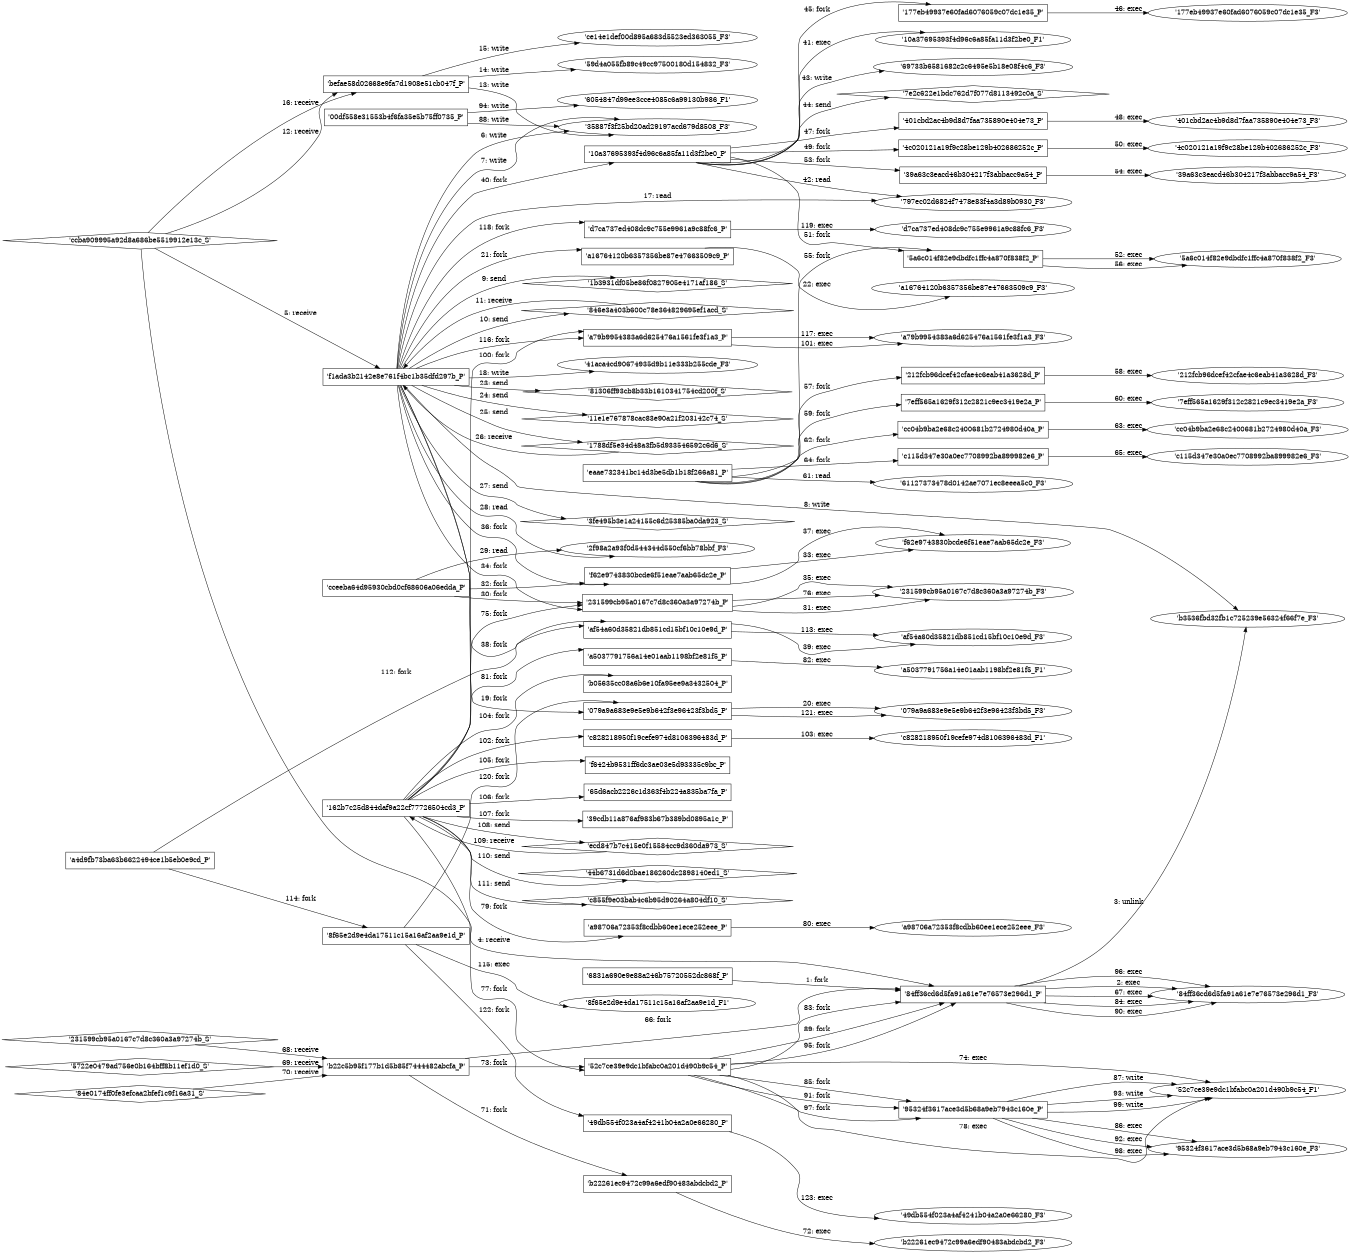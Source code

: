 digraph "D:\Learning\Paper\apt\基于CTI的攻击预警\Dataset\攻击图\ASGfromALLCTI\Microsoft Patch Tuesday  - July 2017.dot" {
rankdir="LR"
size="9"
fixedsize="false"
splines="true"
nodesep=0.3
ranksep=0
fontsize=10
overlap="scalexy"
engine= "neato"
	"'6831a690e9e88a246b75720552dc868f_P'" [node_type=Process shape=box]
	"'84ff36cd6d5fa91a61e7e76573e296d1_P'" [node_type=Process shape=box]
	"'6831a690e9e88a246b75720552dc868f_P'" -> "'84ff36cd6d5fa91a61e7e76573e296d1_P'" [label="1: fork"]
	"'84ff36cd6d5fa91a61e7e76573e296d1_P'" [node_type=Process shape=box]
	"'84ff36cd6d5fa91a61e7e76573e296d1_F3'" [node_type=File shape=ellipse]
	"'84ff36cd6d5fa91a61e7e76573e296d1_P'" -> "'84ff36cd6d5fa91a61e7e76573e296d1_F3'" [label="2: exec"]
	"'b3536fbd32fb1c725239e56324f66f7e_F3'" [node_type=file shape=ellipse]
	"'84ff36cd6d5fa91a61e7e76573e296d1_P'" [node_type=Process shape=box]
	"'84ff36cd6d5fa91a61e7e76573e296d1_P'" -> "'b3536fbd32fb1c725239e56324f66f7e_F3'" [label="3: unlink"]
	"'84ff36cd6d5fa91a61e7e76573e296d1_P'" [node_type=Process shape=box]
	"'ccba909995a92d8a686be5519912e13c_S'" [node_type=Socket shape=diamond]
	"'ccba909995a92d8a686be5519912e13c_S'" -> "'84ff36cd6d5fa91a61e7e76573e296d1_P'" [label="4: receive"]
	"'f1ada3b2142e8e761f4bc1b35dfd297b_P'" [node_type=Process shape=box]
	"'ccba909995a92d8a686be5519912e13c_S'" [node_type=Socket shape=diamond]
	"'ccba909995a92d8a686be5519912e13c_S'" -> "'f1ada3b2142e8e761f4bc1b35dfd297b_P'" [label="5: receive"]
	"'35887f3f25bd20ad29197acd679d8508_F3'" [node_type=file shape=ellipse]
	"'f1ada3b2142e8e761f4bc1b35dfd297b_P'" [node_type=Process shape=box]
	"'f1ada3b2142e8e761f4bc1b35dfd297b_P'" -> "'35887f3f25bd20ad29197acd679d8508_F3'" [label="6: write"]
	"'35887f3f25bd20ad29197acd679d8508_F3'" [node_type=file shape=ellipse]
	"'f1ada3b2142e8e761f4bc1b35dfd297b_P'" [node_type=Process shape=box]
	"'f1ada3b2142e8e761f4bc1b35dfd297b_P'" -> "'35887f3f25bd20ad29197acd679d8508_F3'" [label="7: write"]
	"'b3536fbd32fb1c725239e56324f66f7e_F3'" [node_type=file shape=ellipse]
	"'f1ada3b2142e8e761f4bc1b35dfd297b_P'" [node_type=Process shape=box]
	"'f1ada3b2142e8e761f4bc1b35dfd297b_P'" -> "'b3536fbd32fb1c725239e56324f66f7e_F3'" [label="8: write"]
	"'1b3931df05be86f0827905e4171af186_S'" [node_type=Socket shape=diamond]
	"'f1ada3b2142e8e761f4bc1b35dfd297b_P'" [node_type=Process shape=box]
	"'f1ada3b2142e8e761f4bc1b35dfd297b_P'" -> "'1b3931df05be86f0827905e4171af186_S'" [label="9: send"]
	"'846e3a403b600c78e364829695ef1acd_S'" [node_type=Socket shape=diamond]
	"'f1ada3b2142e8e761f4bc1b35dfd297b_P'" [node_type=Process shape=box]
	"'f1ada3b2142e8e761f4bc1b35dfd297b_P'" -> "'846e3a403b600c78e364829695ef1acd_S'" [label="10: send"]
	"'846e3a403b600c78e364829695ef1acd_S'" -> "'f1ada3b2142e8e761f4bc1b35dfd297b_P'" [label="11: receive"]
	"'befae58d02668e9fa7d1908e51cb047f_P'" [node_type=Process shape=box]
	"'ccba909995a92d8a686be5519912e13c_S'" [node_type=Socket shape=diamond]
	"'ccba909995a92d8a686be5519912e13c_S'" -> "'befae58d02668e9fa7d1908e51cb047f_P'" [label="12: receive"]
	"'35887f3f25bd20ad29197acd679d8508_F3'" [node_type=file shape=ellipse]
	"'befae58d02668e9fa7d1908e51cb047f_P'" [node_type=Process shape=box]
	"'befae58d02668e9fa7d1908e51cb047f_P'" -> "'35887f3f25bd20ad29197acd679d8508_F3'" [label="13: write"]
	"'59d4a055fb89c49cc97500180d154832_F3'" [node_type=file shape=ellipse]
	"'befae58d02668e9fa7d1908e51cb047f_P'" [node_type=Process shape=box]
	"'befae58d02668e9fa7d1908e51cb047f_P'" -> "'59d4a055fb89c49cc97500180d154832_F3'" [label="14: write"]
	"'ce14e1def00d895a683d5523ed363055_F3'" [node_type=file shape=ellipse]
	"'befae58d02668e9fa7d1908e51cb047f_P'" [node_type=Process shape=box]
	"'befae58d02668e9fa7d1908e51cb047f_P'" -> "'ce14e1def00d895a683d5523ed363055_F3'" [label="15: write"]
	"'befae58d02668e9fa7d1908e51cb047f_P'" [node_type=Process shape=box]
	"'ccba909995a92d8a686be5519912e13c_S'" [node_type=Socket shape=diamond]
	"'ccba909995a92d8a686be5519912e13c_S'" -> "'befae58d02668e9fa7d1908e51cb047f_P'" [label="16: receive"]
	"'797ec02d6824f7478e83f4a3d89b0930_F3'" [node_type=file shape=ellipse]
	"'f1ada3b2142e8e761f4bc1b35dfd297b_P'" [node_type=Process shape=box]
	"'f1ada3b2142e8e761f4bc1b35dfd297b_P'" -> "'797ec02d6824f7478e83f4a3d89b0930_F3'" [label="17: read"]
	"'41aca4cd90674935d9b11e333b255cde_F3'" [node_type=file shape=ellipse]
	"'f1ada3b2142e8e761f4bc1b35dfd297b_P'" [node_type=Process shape=box]
	"'f1ada3b2142e8e761f4bc1b35dfd297b_P'" -> "'41aca4cd90674935d9b11e333b255cde_F3'" [label="18: write"]
	"'f1ada3b2142e8e761f4bc1b35dfd297b_P'" [node_type=Process shape=box]
	"'079a9a683e9e5e9b642f3e96423f3bd5_P'" [node_type=Process shape=box]
	"'f1ada3b2142e8e761f4bc1b35dfd297b_P'" -> "'079a9a683e9e5e9b642f3e96423f3bd5_P'" [label="19: fork"]
	"'079a9a683e9e5e9b642f3e96423f3bd5_P'" [node_type=Process shape=box]
	"'079a9a683e9e5e9b642f3e96423f3bd5_F3'" [node_type=File shape=ellipse]
	"'079a9a683e9e5e9b642f3e96423f3bd5_P'" -> "'079a9a683e9e5e9b642f3e96423f3bd5_F3'" [label="20: exec"]
	"'f1ada3b2142e8e761f4bc1b35dfd297b_P'" [node_type=Process shape=box]
	"'a16764120b6357356be87e47663509c9_P'" [node_type=Process shape=box]
	"'f1ada3b2142e8e761f4bc1b35dfd297b_P'" -> "'a16764120b6357356be87e47663509c9_P'" [label="21: fork"]
	"'a16764120b6357356be87e47663509c9_P'" [node_type=Process shape=box]
	"'a16764120b6357356be87e47663509c9_F3'" [node_type=File shape=ellipse]
	"'a16764120b6357356be87e47663509c9_P'" -> "'a16764120b6357356be87e47663509c9_F3'" [label="22: exec"]
	"'81306ff93cb8b33b1610341754cd200f_S'" [node_type=Socket shape=diamond]
	"'f1ada3b2142e8e761f4bc1b35dfd297b_P'" [node_type=Process shape=box]
	"'f1ada3b2142e8e761f4bc1b35dfd297b_P'" -> "'81306ff93cb8b33b1610341754cd200f_S'" [label="23: send"]
	"'11e1e767878cac83e90a21f203142c74_S'" [node_type=Socket shape=diamond]
	"'f1ada3b2142e8e761f4bc1b35dfd297b_P'" [node_type=Process shape=box]
	"'f1ada3b2142e8e761f4bc1b35dfd297b_P'" -> "'11e1e767878cac83e90a21f203142c74_S'" [label="24: send"]
	"'1788df5e34d48a3fb5d933546592c6d6_S'" [node_type=Socket shape=diamond]
	"'f1ada3b2142e8e761f4bc1b35dfd297b_P'" [node_type=Process shape=box]
	"'f1ada3b2142e8e761f4bc1b35dfd297b_P'" -> "'1788df5e34d48a3fb5d933546592c6d6_S'" [label="25: send"]
	"'1788df5e34d48a3fb5d933546592c6d6_S'" -> "'f1ada3b2142e8e761f4bc1b35dfd297b_P'" [label="26: receive"]
	"'3fe495b3e1a24155c6d25385ba0da923_S'" [node_type=Socket shape=diamond]
	"'f1ada3b2142e8e761f4bc1b35dfd297b_P'" [node_type=Process shape=box]
	"'f1ada3b2142e8e761f4bc1b35dfd297b_P'" -> "'3fe495b3e1a24155c6d25385ba0da923_S'" [label="27: send"]
	"'2f98a2a93f0d544344d550cf6bb78bbf_F3'" [node_type=file shape=ellipse]
	"'f1ada3b2142e8e761f4bc1b35dfd297b_P'" [node_type=Process shape=box]
	"'f1ada3b2142e8e761f4bc1b35dfd297b_P'" -> "'2f98a2a93f0d544344d550cf6bb78bbf_F3'" [label="28: read"]
	"'2f98a2a93f0d544344d550cf6bb78bbf_F3'" [node_type=file shape=ellipse]
	"'cceeba64d95930cbd0cf68606a06edda_P'" [node_type=Process shape=box]
	"'cceeba64d95930cbd0cf68606a06edda_P'" -> "'2f98a2a93f0d544344d550cf6bb78bbf_F3'" [label="29: read"]
	"'cceeba64d95930cbd0cf68606a06edda_P'" [node_type=Process shape=box]
	"'231599cb95a0167c7d8c360a3a97274b_P'" [node_type=Process shape=box]
	"'cceeba64d95930cbd0cf68606a06edda_P'" -> "'231599cb95a0167c7d8c360a3a97274b_P'" [label="30: fork"]
	"'231599cb95a0167c7d8c360a3a97274b_P'" [node_type=Process shape=box]
	"'231599cb95a0167c7d8c360a3a97274b_F3'" [node_type=File shape=ellipse]
	"'231599cb95a0167c7d8c360a3a97274b_P'" -> "'231599cb95a0167c7d8c360a3a97274b_F3'" [label="31: exec"]
	"'cceeba64d95930cbd0cf68606a06edda_P'" [node_type=Process shape=box]
	"'f62e9743830bcde6f51eae7aab65dc2e_P'" [node_type=Process shape=box]
	"'cceeba64d95930cbd0cf68606a06edda_P'" -> "'f62e9743830bcde6f51eae7aab65dc2e_P'" [label="32: fork"]
	"'f62e9743830bcde6f51eae7aab65dc2e_P'" [node_type=Process shape=box]
	"'f62e9743830bcde6f51eae7aab65dc2e_F3'" [node_type=File shape=ellipse]
	"'f62e9743830bcde6f51eae7aab65dc2e_P'" -> "'f62e9743830bcde6f51eae7aab65dc2e_F3'" [label="33: exec"]
	"'f1ada3b2142e8e761f4bc1b35dfd297b_P'" [node_type=Process shape=box]
	"'231599cb95a0167c7d8c360a3a97274b_P'" [node_type=Process shape=box]
	"'f1ada3b2142e8e761f4bc1b35dfd297b_P'" -> "'231599cb95a0167c7d8c360a3a97274b_P'" [label="34: fork"]
	"'231599cb95a0167c7d8c360a3a97274b_P'" [node_type=Process shape=box]
	"'231599cb95a0167c7d8c360a3a97274b_F3'" [node_type=File shape=ellipse]
	"'231599cb95a0167c7d8c360a3a97274b_P'" -> "'231599cb95a0167c7d8c360a3a97274b_F3'" [label="35: exec"]
	"'f1ada3b2142e8e761f4bc1b35dfd297b_P'" [node_type=Process shape=box]
	"'f62e9743830bcde6f51eae7aab65dc2e_P'" [node_type=Process shape=box]
	"'f1ada3b2142e8e761f4bc1b35dfd297b_P'" -> "'f62e9743830bcde6f51eae7aab65dc2e_P'" [label="36: fork"]
	"'f62e9743830bcde6f51eae7aab65dc2e_P'" [node_type=Process shape=box]
	"'f62e9743830bcde6f51eae7aab65dc2e_F3'" [node_type=File shape=ellipse]
	"'f62e9743830bcde6f51eae7aab65dc2e_P'" -> "'f62e9743830bcde6f51eae7aab65dc2e_F3'" [label="37: exec"]
	"'f1ada3b2142e8e761f4bc1b35dfd297b_P'" [node_type=Process shape=box]
	"'af54a60d35821db851cd15bf10c10e9d_P'" [node_type=Process shape=box]
	"'f1ada3b2142e8e761f4bc1b35dfd297b_P'" -> "'af54a60d35821db851cd15bf10c10e9d_P'" [label="38: fork"]
	"'af54a60d35821db851cd15bf10c10e9d_P'" [node_type=Process shape=box]
	"'af54a60d35821db851cd15bf10c10e9d_F3'" [node_type=File shape=ellipse]
	"'af54a60d35821db851cd15bf10c10e9d_P'" -> "'af54a60d35821db851cd15bf10c10e9d_F3'" [label="39: exec"]
	"'f1ada3b2142e8e761f4bc1b35dfd297b_P'" [node_type=Process shape=box]
	"'10a37695393f4d96c6a85fa11d3f2be0_P'" [node_type=Process shape=box]
	"'f1ada3b2142e8e761f4bc1b35dfd297b_P'" -> "'10a37695393f4d96c6a85fa11d3f2be0_P'" [label="40: fork"]
	"'10a37695393f4d96c6a85fa11d3f2be0_P'" [node_type=Process shape=box]
	"'10a37695393f4d96c6a85fa11d3f2be0_F1'" [node_type=File shape=ellipse]
	"'10a37695393f4d96c6a85fa11d3f2be0_P'" -> "'10a37695393f4d96c6a85fa11d3f2be0_F1'" [label="41: exec"]
	"'797ec02d6824f7478e83f4a3d89b0930_F3'" [node_type=file shape=ellipse]
	"'10a37695393f4d96c6a85fa11d3f2be0_P'" [node_type=Process shape=box]
	"'10a37695393f4d96c6a85fa11d3f2be0_P'" -> "'797ec02d6824f7478e83f4a3d89b0930_F3'" [label="42: read"]
	"'69733b6581682c2c6495e5b18e08f4c6_F3'" [node_type=file shape=ellipse]
	"'10a37695393f4d96c6a85fa11d3f2be0_P'" [node_type=Process shape=box]
	"'10a37695393f4d96c6a85fa11d3f2be0_P'" -> "'69733b6581682c2c6495e5b18e08f4c6_F3'" [label="43: write"]
	"'7e2c622e1bdc762d7f077d8113492c0a_S'" [node_type=Socket shape=diamond]
	"'10a37695393f4d96c6a85fa11d3f2be0_P'" [node_type=Process shape=box]
	"'10a37695393f4d96c6a85fa11d3f2be0_P'" -> "'7e2c622e1bdc762d7f077d8113492c0a_S'" [label="44: send"]
	"'10a37695393f4d96c6a85fa11d3f2be0_P'" [node_type=Process shape=box]
	"'177eb49937e60fad6076059c07dc1e35_P'" [node_type=Process shape=box]
	"'10a37695393f4d96c6a85fa11d3f2be0_P'" -> "'177eb49937e60fad6076059c07dc1e35_P'" [label="45: fork"]
	"'177eb49937e60fad6076059c07dc1e35_P'" [node_type=Process shape=box]
	"'177eb49937e60fad6076059c07dc1e35_F3'" [node_type=File shape=ellipse]
	"'177eb49937e60fad6076059c07dc1e35_P'" -> "'177eb49937e60fad6076059c07dc1e35_F3'" [label="46: exec"]
	"'10a37695393f4d96c6a85fa11d3f2be0_P'" [node_type=Process shape=box]
	"'401cbd2ac4b9d8d7faa735890e404e73_P'" [node_type=Process shape=box]
	"'10a37695393f4d96c6a85fa11d3f2be0_P'" -> "'401cbd2ac4b9d8d7faa735890e404e73_P'" [label="47: fork"]
	"'401cbd2ac4b9d8d7faa735890e404e73_P'" [node_type=Process shape=box]
	"'401cbd2ac4b9d8d7faa735890e404e73_F3'" [node_type=File shape=ellipse]
	"'401cbd2ac4b9d8d7faa735890e404e73_P'" -> "'401cbd2ac4b9d8d7faa735890e404e73_F3'" [label="48: exec"]
	"'10a37695393f4d96c6a85fa11d3f2be0_P'" [node_type=Process shape=box]
	"'4c020121a19f9c28be129b402686252c_P'" [node_type=Process shape=box]
	"'10a37695393f4d96c6a85fa11d3f2be0_P'" -> "'4c020121a19f9c28be129b402686252c_P'" [label="49: fork"]
	"'4c020121a19f9c28be129b402686252c_P'" [node_type=Process shape=box]
	"'4c020121a19f9c28be129b402686252c_F3'" [node_type=File shape=ellipse]
	"'4c020121a19f9c28be129b402686252c_P'" -> "'4c020121a19f9c28be129b402686252c_F3'" [label="50: exec"]
	"'10a37695393f4d96c6a85fa11d3f2be0_P'" [node_type=Process shape=box]
	"'5a6c014f82e9dbdfc1ffc4a870f838f2_P'" [node_type=Process shape=box]
	"'10a37695393f4d96c6a85fa11d3f2be0_P'" -> "'5a6c014f82e9dbdfc1ffc4a870f838f2_P'" [label="51: fork"]
	"'5a6c014f82e9dbdfc1ffc4a870f838f2_P'" [node_type=Process shape=box]
	"'5a6c014f82e9dbdfc1ffc4a870f838f2_F3'" [node_type=File shape=ellipse]
	"'5a6c014f82e9dbdfc1ffc4a870f838f2_P'" -> "'5a6c014f82e9dbdfc1ffc4a870f838f2_F3'" [label="52: exec"]
	"'10a37695393f4d96c6a85fa11d3f2be0_P'" [node_type=Process shape=box]
	"'39a63c3eacd46b304217f3abbacc9a54_P'" [node_type=Process shape=box]
	"'10a37695393f4d96c6a85fa11d3f2be0_P'" -> "'39a63c3eacd46b304217f3abbacc9a54_P'" [label="53: fork"]
	"'39a63c3eacd46b304217f3abbacc9a54_P'" [node_type=Process shape=box]
	"'39a63c3eacd46b304217f3abbacc9a54_F3'" [node_type=File shape=ellipse]
	"'39a63c3eacd46b304217f3abbacc9a54_P'" -> "'39a63c3eacd46b304217f3abbacc9a54_F3'" [label="54: exec"]
	"'eaae732341bc14d3be5db1b18f266a81_P'" [node_type=Process shape=box]
	"'5a6c014f82e9dbdfc1ffc4a870f838f2_P'" [node_type=Process shape=box]
	"'eaae732341bc14d3be5db1b18f266a81_P'" -> "'5a6c014f82e9dbdfc1ffc4a870f838f2_P'" [label="55: fork"]
	"'5a6c014f82e9dbdfc1ffc4a870f838f2_P'" [node_type=Process shape=box]
	"'5a6c014f82e9dbdfc1ffc4a870f838f2_F3'" [node_type=File shape=ellipse]
	"'5a6c014f82e9dbdfc1ffc4a870f838f2_P'" -> "'5a6c014f82e9dbdfc1ffc4a870f838f2_F3'" [label="56: exec"]
	"'eaae732341bc14d3be5db1b18f266a81_P'" [node_type=Process shape=box]
	"'212fcb96dcef42cfae4c6eab41a3628d_P'" [node_type=Process shape=box]
	"'eaae732341bc14d3be5db1b18f266a81_P'" -> "'212fcb96dcef42cfae4c6eab41a3628d_P'" [label="57: fork"]
	"'212fcb96dcef42cfae4c6eab41a3628d_P'" [node_type=Process shape=box]
	"'212fcb96dcef42cfae4c6eab41a3628d_F3'" [node_type=File shape=ellipse]
	"'212fcb96dcef42cfae4c6eab41a3628d_P'" -> "'212fcb96dcef42cfae4c6eab41a3628d_F3'" [label="58: exec"]
	"'eaae732341bc14d3be5db1b18f266a81_P'" [node_type=Process shape=box]
	"'7eff565a1629f312c2821c9ec3419e2a_P'" [node_type=Process shape=box]
	"'eaae732341bc14d3be5db1b18f266a81_P'" -> "'7eff565a1629f312c2821c9ec3419e2a_P'" [label="59: fork"]
	"'7eff565a1629f312c2821c9ec3419e2a_P'" [node_type=Process shape=box]
	"'7eff565a1629f312c2821c9ec3419e2a_F3'" [node_type=File shape=ellipse]
	"'7eff565a1629f312c2821c9ec3419e2a_P'" -> "'7eff565a1629f312c2821c9ec3419e2a_F3'" [label="60: exec"]
	"'61127373478d0142ae7071ec8eeea5c0_F3'" [node_type=file shape=ellipse]
	"'eaae732341bc14d3be5db1b18f266a81_P'" [node_type=Process shape=box]
	"'eaae732341bc14d3be5db1b18f266a81_P'" -> "'61127373478d0142ae7071ec8eeea5c0_F3'" [label="61: read"]
	"'eaae732341bc14d3be5db1b18f266a81_P'" [node_type=Process shape=box]
	"'cc04b9ba2e68c2400681b2724980d40a_P'" [node_type=Process shape=box]
	"'eaae732341bc14d3be5db1b18f266a81_P'" -> "'cc04b9ba2e68c2400681b2724980d40a_P'" [label="62: fork"]
	"'cc04b9ba2e68c2400681b2724980d40a_P'" [node_type=Process shape=box]
	"'cc04b9ba2e68c2400681b2724980d40a_F3'" [node_type=File shape=ellipse]
	"'cc04b9ba2e68c2400681b2724980d40a_P'" -> "'cc04b9ba2e68c2400681b2724980d40a_F3'" [label="63: exec"]
	"'eaae732341bc14d3be5db1b18f266a81_P'" [node_type=Process shape=box]
	"'c115d347e30a0ec7708992ba899982e6_P'" [node_type=Process shape=box]
	"'eaae732341bc14d3be5db1b18f266a81_P'" -> "'c115d347e30a0ec7708992ba899982e6_P'" [label="64: fork"]
	"'c115d347e30a0ec7708992ba899982e6_P'" [node_type=Process shape=box]
	"'c115d347e30a0ec7708992ba899982e6_F3'" [node_type=File shape=ellipse]
	"'c115d347e30a0ec7708992ba899982e6_P'" -> "'c115d347e30a0ec7708992ba899982e6_F3'" [label="65: exec"]
	"'b22c5b95f177b1d5b85f7444482abcfa_P'" [node_type=Process shape=box]
	"'84ff36cd6d5fa91a61e7e76573e296d1_P'" [node_type=Process shape=box]
	"'b22c5b95f177b1d5b85f7444482abcfa_P'" -> "'84ff36cd6d5fa91a61e7e76573e296d1_P'" [label="66: fork"]
	"'84ff36cd6d5fa91a61e7e76573e296d1_P'" [node_type=Process shape=box]
	"'84ff36cd6d5fa91a61e7e76573e296d1_F3'" [node_type=File shape=ellipse]
	"'84ff36cd6d5fa91a61e7e76573e296d1_P'" -> "'84ff36cd6d5fa91a61e7e76573e296d1_F3'" [label="67: exec"]
	"'b22c5b95f177b1d5b85f7444482abcfa_P'" [node_type=Process shape=box]
	"'231599cb95a0167c7d8c360a3a97274b_S'" [node_type=Socket shape=diamond]
	"'231599cb95a0167c7d8c360a3a97274b_S'" -> "'b22c5b95f177b1d5b85f7444482abcfa_P'" [label="68: receive"]
	"'b22c5b95f177b1d5b85f7444482abcfa_P'" [node_type=Process shape=box]
	"'5722e0479ad756e0b164bff8b11ef1d0_S'" [node_type=Socket shape=diamond]
	"'5722e0479ad756e0b164bff8b11ef1d0_S'" -> "'b22c5b95f177b1d5b85f7444482abcfa_P'" [label="69: receive"]
	"'b22c5b95f177b1d5b85f7444482abcfa_P'" [node_type=Process shape=box]
	"'84e0174ff0fe3efcaa2bfef1c9f16a31_S'" [node_type=Socket shape=diamond]
	"'84e0174ff0fe3efcaa2bfef1c9f16a31_S'" -> "'b22c5b95f177b1d5b85f7444482abcfa_P'" [label="70: receive"]
	"'b22c5b95f177b1d5b85f7444482abcfa_P'" [node_type=Process shape=box]
	"'b22261ec9472c99a6edf90483abdcbd2_P'" [node_type=Process shape=box]
	"'b22c5b95f177b1d5b85f7444482abcfa_P'" -> "'b22261ec9472c99a6edf90483abdcbd2_P'" [label="71: fork"]
	"'b22261ec9472c99a6edf90483abdcbd2_P'" [node_type=Process shape=box]
	"'b22261ec9472c99a6edf90483abdcbd2_F3'" [node_type=File shape=ellipse]
	"'b22261ec9472c99a6edf90483abdcbd2_P'" -> "'b22261ec9472c99a6edf90483abdcbd2_F3'" [label="72: exec"]
	"'b22c5b95f177b1d5b85f7444482abcfa_P'" [node_type=Process shape=box]
	"'52c7ce39e9dc1bfabc0a201d490b9c54_P'" [node_type=Process shape=box]
	"'b22c5b95f177b1d5b85f7444482abcfa_P'" -> "'52c7ce39e9dc1bfabc0a201d490b9c54_P'" [label="73: fork"]
	"'52c7ce39e9dc1bfabc0a201d490b9c54_P'" [node_type=Process shape=box]
	"'52c7ce39e9dc1bfabc0a201d490b9c54_F1'" [node_type=File shape=ellipse]
	"'52c7ce39e9dc1bfabc0a201d490b9c54_P'" -> "'52c7ce39e9dc1bfabc0a201d490b9c54_F1'" [label="74: exec"]
	"'162b7c25d844daf9a22cf77726504cd3_P'" [node_type=Process shape=box]
	"'231599cb95a0167c7d8c360a3a97274b_P'" [node_type=Process shape=box]
	"'162b7c25d844daf9a22cf77726504cd3_P'" -> "'231599cb95a0167c7d8c360a3a97274b_P'" [label="75: fork"]
	"'231599cb95a0167c7d8c360a3a97274b_P'" [node_type=Process shape=box]
	"'231599cb95a0167c7d8c360a3a97274b_F3'" [node_type=File shape=ellipse]
	"'231599cb95a0167c7d8c360a3a97274b_P'" -> "'231599cb95a0167c7d8c360a3a97274b_F3'" [label="76: exec"]
	"'162b7c25d844daf9a22cf77726504cd3_P'" [node_type=Process shape=box]
	"'52c7ce39e9dc1bfabc0a201d490b9c54_P'" [node_type=Process shape=box]
	"'162b7c25d844daf9a22cf77726504cd3_P'" -> "'52c7ce39e9dc1bfabc0a201d490b9c54_P'" [label="77: fork"]
	"'52c7ce39e9dc1bfabc0a201d490b9c54_P'" [node_type=Process shape=box]
	"'52c7ce39e9dc1bfabc0a201d490b9c54_F1'" [node_type=File shape=ellipse]
	"'52c7ce39e9dc1bfabc0a201d490b9c54_P'" -> "'52c7ce39e9dc1bfabc0a201d490b9c54_F1'" [label="78: exec"]
	"'162b7c25d844daf9a22cf77726504cd3_P'" [node_type=Process shape=box]
	"'a98706a72353f8cdbb60ee1ece252eee_P'" [node_type=Process shape=box]
	"'162b7c25d844daf9a22cf77726504cd3_P'" -> "'a98706a72353f8cdbb60ee1ece252eee_P'" [label="79: fork"]
	"'a98706a72353f8cdbb60ee1ece252eee_P'" [node_type=Process shape=box]
	"'a98706a72353f8cdbb60ee1ece252eee_F3'" [node_type=File shape=ellipse]
	"'a98706a72353f8cdbb60ee1ece252eee_P'" -> "'a98706a72353f8cdbb60ee1ece252eee_F3'" [label="80: exec"]
	"'162b7c25d844daf9a22cf77726504cd3_P'" [node_type=Process shape=box]
	"'a5037791756a14e01aab1198bf2e81f5_P'" [node_type=Process shape=box]
	"'162b7c25d844daf9a22cf77726504cd3_P'" -> "'a5037791756a14e01aab1198bf2e81f5_P'" [label="81: fork"]
	"'a5037791756a14e01aab1198bf2e81f5_P'" [node_type=Process shape=box]
	"'a5037791756a14e01aab1198bf2e81f5_F1'" [node_type=File shape=ellipse]
	"'a5037791756a14e01aab1198bf2e81f5_P'" -> "'a5037791756a14e01aab1198bf2e81f5_F1'" [label="82: exec"]
	"'52c7ce39e9dc1bfabc0a201d490b9c54_P'" [node_type=Process shape=box]
	"'84ff36cd6d5fa91a61e7e76573e296d1_P'" [node_type=Process shape=box]
	"'52c7ce39e9dc1bfabc0a201d490b9c54_P'" -> "'84ff36cd6d5fa91a61e7e76573e296d1_P'" [label="83: fork"]
	"'84ff36cd6d5fa91a61e7e76573e296d1_P'" [node_type=Process shape=box]
	"'84ff36cd6d5fa91a61e7e76573e296d1_F3'" [node_type=File shape=ellipse]
	"'84ff36cd6d5fa91a61e7e76573e296d1_P'" -> "'84ff36cd6d5fa91a61e7e76573e296d1_F3'" [label="84: exec"]
	"'52c7ce39e9dc1bfabc0a201d490b9c54_P'" [node_type=Process shape=box]
	"'95324f3617ace3d5b68a9eb7943c160e_P'" [node_type=Process shape=box]
	"'52c7ce39e9dc1bfabc0a201d490b9c54_P'" -> "'95324f3617ace3d5b68a9eb7943c160e_P'" [label="85: fork"]
	"'95324f3617ace3d5b68a9eb7943c160e_P'" [node_type=Process shape=box]
	"'95324f3617ace3d5b68a9eb7943c160e_F3'" [node_type=File shape=ellipse]
	"'95324f3617ace3d5b68a9eb7943c160e_P'" -> "'95324f3617ace3d5b68a9eb7943c160e_F3'" [label="86: exec"]
	"'52c7ce39e9dc1bfabc0a201d490b9c54_F1'" [node_type=file shape=ellipse]
	"'95324f3617ace3d5b68a9eb7943c160e_P'" [node_type=Process shape=box]
	"'95324f3617ace3d5b68a9eb7943c160e_P'" -> "'52c7ce39e9dc1bfabc0a201d490b9c54_F1'" [label="87: write"]
	"'35887f3f25bd20ad29197acd679d8508_F3'" [node_type=file shape=ellipse]
	"'00df558e31553b4f6fa35e5b75ff0735_P'" [node_type=Process shape=box]
	"'00df558e31553b4f6fa35e5b75ff0735_P'" -> "'35887f3f25bd20ad29197acd679d8508_F3'" [label="88: write"]
	"'52c7ce39e9dc1bfabc0a201d490b9c54_P'" [node_type=Process shape=box]
	"'84ff36cd6d5fa91a61e7e76573e296d1_P'" [node_type=Process shape=box]
	"'52c7ce39e9dc1bfabc0a201d490b9c54_P'" -> "'84ff36cd6d5fa91a61e7e76573e296d1_P'" [label="89: fork"]
	"'84ff36cd6d5fa91a61e7e76573e296d1_P'" [node_type=Process shape=box]
	"'84ff36cd6d5fa91a61e7e76573e296d1_F3'" [node_type=File shape=ellipse]
	"'84ff36cd6d5fa91a61e7e76573e296d1_P'" -> "'84ff36cd6d5fa91a61e7e76573e296d1_F3'" [label="90: exec"]
	"'52c7ce39e9dc1bfabc0a201d490b9c54_P'" [node_type=Process shape=box]
	"'95324f3617ace3d5b68a9eb7943c160e_P'" [node_type=Process shape=box]
	"'52c7ce39e9dc1bfabc0a201d490b9c54_P'" -> "'95324f3617ace3d5b68a9eb7943c160e_P'" [label="91: fork"]
	"'95324f3617ace3d5b68a9eb7943c160e_P'" [node_type=Process shape=box]
	"'95324f3617ace3d5b68a9eb7943c160e_F3'" [node_type=File shape=ellipse]
	"'95324f3617ace3d5b68a9eb7943c160e_P'" -> "'95324f3617ace3d5b68a9eb7943c160e_F3'" [label="92: exec"]
	"'52c7ce39e9dc1bfabc0a201d490b9c54_F1'" [node_type=file shape=ellipse]
	"'95324f3617ace3d5b68a9eb7943c160e_P'" [node_type=Process shape=box]
	"'95324f3617ace3d5b68a9eb7943c160e_P'" -> "'52c7ce39e9dc1bfabc0a201d490b9c54_F1'" [label="93: write"]
	"'6054847d99ee3cce4085c6a99130b986_F1'" [node_type=file shape=ellipse]
	"'00df558e31553b4f6fa35e5b75ff0735_P'" [node_type=Process shape=box]
	"'00df558e31553b4f6fa35e5b75ff0735_P'" -> "'6054847d99ee3cce4085c6a99130b986_F1'" [label="94: write"]
	"'52c7ce39e9dc1bfabc0a201d490b9c54_P'" [node_type=Process shape=box]
	"'84ff36cd6d5fa91a61e7e76573e296d1_P'" [node_type=Process shape=box]
	"'52c7ce39e9dc1bfabc0a201d490b9c54_P'" -> "'84ff36cd6d5fa91a61e7e76573e296d1_P'" [label="95: fork"]
	"'84ff36cd6d5fa91a61e7e76573e296d1_P'" [node_type=Process shape=box]
	"'84ff36cd6d5fa91a61e7e76573e296d1_F3'" [node_type=File shape=ellipse]
	"'84ff36cd6d5fa91a61e7e76573e296d1_P'" -> "'84ff36cd6d5fa91a61e7e76573e296d1_F3'" [label="96: exec"]
	"'52c7ce39e9dc1bfabc0a201d490b9c54_P'" [node_type=Process shape=box]
	"'95324f3617ace3d5b68a9eb7943c160e_P'" [node_type=Process shape=box]
	"'52c7ce39e9dc1bfabc0a201d490b9c54_P'" -> "'95324f3617ace3d5b68a9eb7943c160e_P'" [label="97: fork"]
	"'95324f3617ace3d5b68a9eb7943c160e_P'" [node_type=Process shape=box]
	"'95324f3617ace3d5b68a9eb7943c160e_F3'" [node_type=File shape=ellipse]
	"'95324f3617ace3d5b68a9eb7943c160e_P'" -> "'95324f3617ace3d5b68a9eb7943c160e_F3'" [label="98: exec"]
	"'52c7ce39e9dc1bfabc0a201d490b9c54_F1'" [node_type=file shape=ellipse]
	"'95324f3617ace3d5b68a9eb7943c160e_P'" [node_type=Process shape=box]
	"'95324f3617ace3d5b68a9eb7943c160e_P'" -> "'52c7ce39e9dc1bfabc0a201d490b9c54_F1'" [label="99: write"]
	"'162b7c25d844daf9a22cf77726504cd3_P'" [node_type=Process shape=box]
	"'a79b9954383a6d625476a1561fe3f1a3_P'" [node_type=Process shape=box]
	"'162b7c25d844daf9a22cf77726504cd3_P'" -> "'a79b9954383a6d625476a1561fe3f1a3_P'" [label="100: fork"]
	"'a79b9954383a6d625476a1561fe3f1a3_P'" [node_type=Process shape=box]
	"'a79b9954383a6d625476a1561fe3f1a3_F3'" [node_type=File shape=ellipse]
	"'a79b9954383a6d625476a1561fe3f1a3_P'" -> "'a79b9954383a6d625476a1561fe3f1a3_F3'" [label="101: exec"]
	"'162b7c25d844daf9a22cf77726504cd3_P'" [node_type=Process shape=box]
	"'c828218950f19cefe974d8106396483d_P'" [node_type=Process shape=box]
	"'162b7c25d844daf9a22cf77726504cd3_P'" -> "'c828218950f19cefe974d8106396483d_P'" [label="102: fork"]
	"'c828218950f19cefe974d8106396483d_P'" [node_type=Process shape=box]
	"'c828218950f19cefe974d8106396483d_F1'" [node_type=File shape=ellipse]
	"'c828218950f19cefe974d8106396483d_P'" -> "'c828218950f19cefe974d8106396483d_F1'" [label="103: exec"]
	"'162b7c25d844daf9a22cf77726504cd3_P'" [node_type=Process shape=box]
	"'b05635cc08a6b6e10fa95ee9a3432504_P'" [node_type=Process shape=box]
	"'162b7c25d844daf9a22cf77726504cd3_P'" -> "'b05635cc08a6b6e10fa95ee9a3432504_P'" [label="104: fork"]
	"'162b7c25d844daf9a22cf77726504cd3_P'" [node_type=Process shape=box]
	"'f6424b9531ff6dc3ae03e5d93335c9bc_P'" [node_type=Process shape=box]
	"'162b7c25d844daf9a22cf77726504cd3_P'" -> "'f6424b9531ff6dc3ae03e5d93335c9bc_P'" [label="105: fork"]
	"'162b7c25d844daf9a22cf77726504cd3_P'" [node_type=Process shape=box]
	"'65d6acb2226c1d363f4b224a835ba7fa_P'" [node_type=Process shape=box]
	"'162b7c25d844daf9a22cf77726504cd3_P'" -> "'65d6acb2226c1d363f4b224a835ba7fa_P'" [label="106: fork"]
	"'162b7c25d844daf9a22cf77726504cd3_P'" [node_type=Process shape=box]
	"'39cdb11a876af983b67b389bd0895a1c_P'" [node_type=Process shape=box]
	"'162b7c25d844daf9a22cf77726504cd3_P'" -> "'39cdb11a876af983b67b389bd0895a1c_P'" [label="107: fork"]
	"'ecd847b7c415e0f15584cc9d360da973_S'" [node_type=Socket shape=diamond]
	"'162b7c25d844daf9a22cf77726504cd3_P'" [node_type=Process shape=box]
	"'162b7c25d844daf9a22cf77726504cd3_P'" -> "'ecd847b7c415e0f15584cc9d360da973_S'" [label="108: send"]
	"'ecd847b7c415e0f15584cc9d360da973_S'" -> "'162b7c25d844daf9a22cf77726504cd3_P'" [label="109: receive"]
	"'44b6731d6d0bae186260dc2898140ed1_S'" [node_type=Socket shape=diamond]
	"'162b7c25d844daf9a22cf77726504cd3_P'" [node_type=Process shape=box]
	"'162b7c25d844daf9a22cf77726504cd3_P'" -> "'44b6731d6d0bae186260dc2898140ed1_S'" [label="110: send"]
	"'c855f9e03bab4c6b95d90264a804df10_S'" [node_type=Socket shape=diamond]
	"'162b7c25d844daf9a22cf77726504cd3_P'" [node_type=Process shape=box]
	"'162b7c25d844daf9a22cf77726504cd3_P'" -> "'c855f9e03bab4c6b95d90264a804df10_S'" [label="111: send"]
	"'a4d9fb73ba63b6622494ce1b5eb0e9cd_P'" [node_type=Process shape=box]
	"'af54a60d35821db851cd15bf10c10e9d_P'" [node_type=Process shape=box]
	"'a4d9fb73ba63b6622494ce1b5eb0e9cd_P'" -> "'af54a60d35821db851cd15bf10c10e9d_P'" [label="112: fork"]
	"'af54a60d35821db851cd15bf10c10e9d_P'" [node_type=Process shape=box]
	"'af54a60d35821db851cd15bf10c10e9d_F3'" [node_type=File shape=ellipse]
	"'af54a60d35821db851cd15bf10c10e9d_P'" -> "'af54a60d35821db851cd15bf10c10e9d_F3'" [label="113: exec"]
	"'a4d9fb73ba63b6622494ce1b5eb0e9cd_P'" [node_type=Process shape=box]
	"'8f65e2d9e4da17511c15a16af2aa9e1d_P'" [node_type=Process shape=box]
	"'a4d9fb73ba63b6622494ce1b5eb0e9cd_P'" -> "'8f65e2d9e4da17511c15a16af2aa9e1d_P'" [label="114: fork"]
	"'8f65e2d9e4da17511c15a16af2aa9e1d_P'" [node_type=Process shape=box]
	"'8f65e2d9e4da17511c15a16af2aa9e1d_F1'" [node_type=File shape=ellipse]
	"'8f65e2d9e4da17511c15a16af2aa9e1d_P'" -> "'8f65e2d9e4da17511c15a16af2aa9e1d_F1'" [label="115: exec"]
	"'f1ada3b2142e8e761f4bc1b35dfd297b_P'" [node_type=Process shape=box]
	"'a79b9954383a6d625476a1561fe3f1a3_P'" [node_type=Process shape=box]
	"'f1ada3b2142e8e761f4bc1b35dfd297b_P'" -> "'a79b9954383a6d625476a1561fe3f1a3_P'" [label="116: fork"]
	"'a79b9954383a6d625476a1561fe3f1a3_P'" [node_type=Process shape=box]
	"'a79b9954383a6d625476a1561fe3f1a3_F3'" [node_type=File shape=ellipse]
	"'a79b9954383a6d625476a1561fe3f1a3_P'" -> "'a79b9954383a6d625476a1561fe3f1a3_F3'" [label="117: exec"]
	"'f1ada3b2142e8e761f4bc1b35dfd297b_P'" [node_type=Process shape=box]
	"'d7ca737ed408dc9c755e9961a9c88fc6_P'" [node_type=Process shape=box]
	"'f1ada3b2142e8e761f4bc1b35dfd297b_P'" -> "'d7ca737ed408dc9c755e9961a9c88fc6_P'" [label="118: fork"]
	"'d7ca737ed408dc9c755e9961a9c88fc6_P'" [node_type=Process shape=box]
	"'d7ca737ed408dc9c755e9961a9c88fc6_F3'" [node_type=File shape=ellipse]
	"'d7ca737ed408dc9c755e9961a9c88fc6_P'" -> "'d7ca737ed408dc9c755e9961a9c88fc6_F3'" [label="119: exec"]
	"'8f65e2d9e4da17511c15a16af2aa9e1d_P'" [node_type=Process shape=box]
	"'079a9a683e9e5e9b642f3e96423f3bd5_P'" [node_type=Process shape=box]
	"'8f65e2d9e4da17511c15a16af2aa9e1d_P'" -> "'079a9a683e9e5e9b642f3e96423f3bd5_P'" [label="120: fork"]
	"'079a9a683e9e5e9b642f3e96423f3bd5_P'" [node_type=Process shape=box]
	"'079a9a683e9e5e9b642f3e96423f3bd5_F3'" [node_type=File shape=ellipse]
	"'079a9a683e9e5e9b642f3e96423f3bd5_P'" -> "'079a9a683e9e5e9b642f3e96423f3bd5_F3'" [label="121: exec"]
	"'8f65e2d9e4da17511c15a16af2aa9e1d_P'" [node_type=Process shape=box]
	"'49db554f023a4af4241b04a2a0e66280_P'" [node_type=Process shape=box]
	"'8f65e2d9e4da17511c15a16af2aa9e1d_P'" -> "'49db554f023a4af4241b04a2a0e66280_P'" [label="122: fork"]
	"'49db554f023a4af4241b04a2a0e66280_P'" [node_type=Process shape=box]
	"'49db554f023a4af4241b04a2a0e66280_F3'" [node_type=File shape=ellipse]
	"'49db554f023a4af4241b04a2a0e66280_P'" -> "'49db554f023a4af4241b04a2a0e66280_F3'" [label="123: exec"]
}
